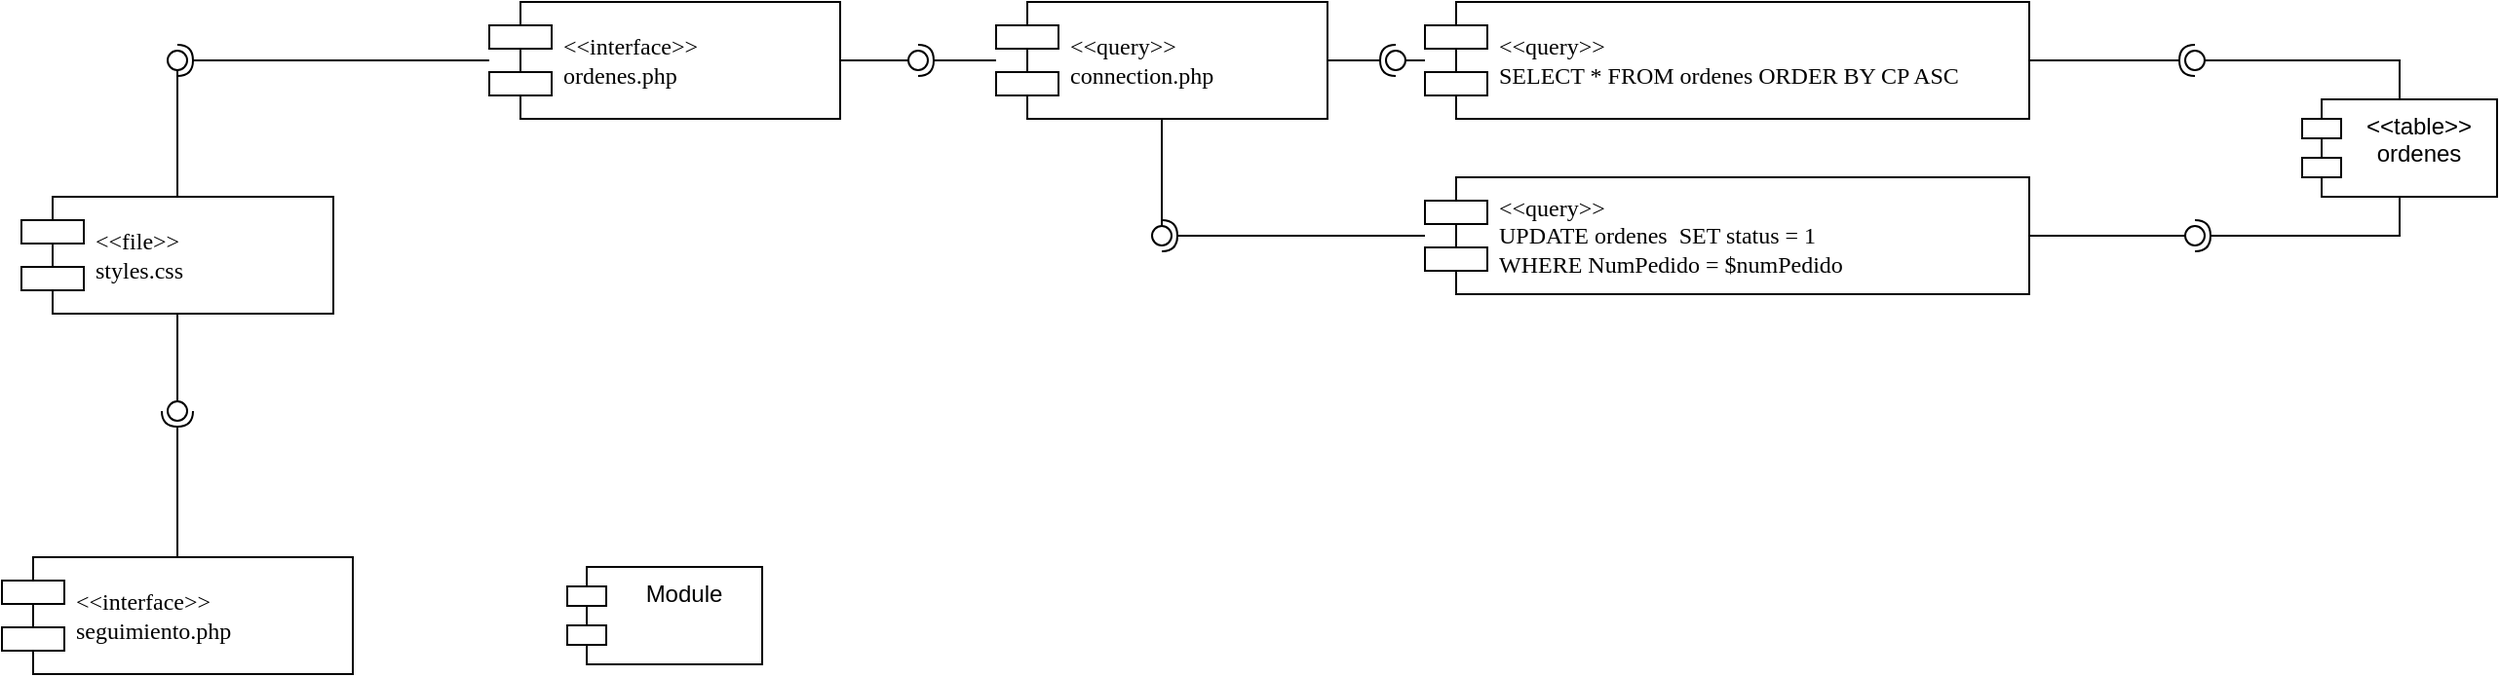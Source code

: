 <mxfile version="22.0.4" type="github">
  <diagram name="Page-1" id="5f0bae14-7c28-e335-631c-24af17079c00">
    <mxGraphModel dx="1166" dy="609" grid="1" gridSize="10" guides="1" tooltips="1" connect="1" arrows="1" fold="1" page="1" pageScale="1" pageWidth="1100" pageHeight="850" background="none" math="0" shadow="0">
      <root>
        <mxCell id="0" />
        <mxCell id="1" parent="0" />
        <mxCell id="39150e848f15840c-5" value="&amp;lt;&amp;lt;interface&amp;gt;&amp;gt;&lt;br&gt;seguimiento.php" style="shape=component;align=left;spacingLeft=36;rounded=0;shadow=0;comic=0;labelBackgroundColor=none;strokeWidth=1;fontFamily=Verdana;fontSize=12;html=1;" parent="1" vertex="1">
          <mxGeometry x="10" y="395" width="180" height="60" as="geometry" />
        </mxCell>
        <mxCell id="39150e848f15840c-7" value="&amp;lt;&amp;lt;query&amp;gt;&amp;gt;&lt;br&gt;SELECT * FROM ordenes ORDER BY CP ASC" style="shape=component;align=left;spacingLeft=36;rounded=0;shadow=0;comic=0;labelBackgroundColor=none;strokeWidth=1;fontFamily=Verdana;fontSize=12;html=1;" parent="1" vertex="1">
          <mxGeometry x="740" y="110" width="310" height="60" as="geometry" />
        </mxCell>
        <mxCell id="2PiT4APlnnZ2Xm39mhcf-1" value="&amp;lt;&amp;lt;file&amp;gt;&amp;gt;&lt;br&gt;styles.css" style="shape=component;align=left;spacingLeft=36;rounded=0;shadow=0;comic=0;labelBackgroundColor=none;strokeWidth=1;fontFamily=Verdana;fontSize=12;html=1;" parent="1" vertex="1">
          <mxGeometry x="20" y="210" width="160" height="60" as="geometry" />
        </mxCell>
        <mxCell id="2PiT4APlnnZ2Xm39mhcf-4" value="" style="rounded=0;orthogonalLoop=1;jettySize=auto;html=1;endArrow=halfCircle;endFill=0;endSize=6;strokeWidth=1;sketch=0;" parent="1" source="39150e848f15840c-5" edge="1">
          <mxGeometry relative="1" as="geometry">
            <mxPoint x="570" y="305" as="sourcePoint" />
            <mxPoint x="100" y="320" as="targetPoint" />
          </mxGeometry>
        </mxCell>
        <mxCell id="2PiT4APlnnZ2Xm39mhcf-5" value="" style="rounded=0;orthogonalLoop=1;jettySize=auto;html=1;endArrow=oval;endFill=0;sketch=0;sourcePerimeterSpacing=0;targetPerimeterSpacing=0;endSize=10;" parent="1" source="2PiT4APlnnZ2Xm39mhcf-1" edge="1">
          <mxGeometry relative="1" as="geometry">
            <mxPoint x="530" y="305" as="sourcePoint" />
            <mxPoint x="100" y="320" as="targetPoint" />
          </mxGeometry>
        </mxCell>
        <mxCell id="2PiT4APlnnZ2Xm39mhcf-6" value="" style="ellipse;whiteSpace=wrap;html=1;align=center;aspect=fixed;fillColor=none;strokeColor=none;resizable=0;perimeter=centerPerimeter;rotatable=0;allowArrows=0;points=[];outlineConnect=1;" parent="1" vertex="1">
          <mxGeometry x="545" y="300" width="10" height="10" as="geometry" />
        </mxCell>
        <mxCell id="2PiT4APlnnZ2Xm39mhcf-12" value="&amp;lt;&amp;lt;query&amp;gt;&amp;gt;&lt;br&gt;connection.php" style="shape=component;align=left;spacingLeft=36;rounded=0;shadow=0;comic=0;labelBackgroundColor=none;strokeWidth=1;fontFamily=Verdana;fontSize=12;html=1;" parent="1" vertex="1">
          <mxGeometry x="520" y="110" width="170" height="60" as="geometry" />
        </mxCell>
        <mxCell id="_4taWisS1Fcv63W9ZUAf-3" value="&amp;lt;&amp;lt;interface&amp;gt;&amp;gt;&lt;br&gt;ordenes.php" style="shape=component;align=left;spacingLeft=36;rounded=0;shadow=0;comic=0;labelBackgroundColor=none;strokeWidth=1;fontFamily=Verdana;fontSize=12;html=1;" vertex="1" parent="1">
          <mxGeometry x="260" y="110" width="180" height="60" as="geometry" />
        </mxCell>
        <mxCell id="_4taWisS1Fcv63W9ZUAf-5" value="" style="rounded=0;orthogonalLoop=1;jettySize=auto;html=1;endArrow=halfCircle;endFill=0;endSize=6;strokeWidth=1;sketch=0;" edge="1" target="_4taWisS1Fcv63W9ZUAf-7" parent="1" source="_4taWisS1Fcv63W9ZUAf-3">
          <mxGeometry relative="1" as="geometry">
            <mxPoint x="140" y="140" as="sourcePoint" />
          </mxGeometry>
        </mxCell>
        <mxCell id="_4taWisS1Fcv63W9ZUAf-6" value="" style="rounded=0;orthogonalLoop=1;jettySize=auto;html=1;endArrow=oval;endFill=0;sketch=0;sourcePerimeterSpacing=0;targetPerimeterSpacing=0;endSize=10;" edge="1" target="_4taWisS1Fcv63W9ZUAf-7" parent="1" source="2PiT4APlnnZ2Xm39mhcf-1">
          <mxGeometry relative="1" as="geometry">
            <mxPoint x="100" y="140" as="sourcePoint" />
          </mxGeometry>
        </mxCell>
        <mxCell id="_4taWisS1Fcv63W9ZUAf-7" value="" style="ellipse;whiteSpace=wrap;html=1;align=center;aspect=fixed;fillColor=none;strokeColor=none;resizable=0;perimeter=centerPerimeter;rotatable=0;allowArrows=0;points=[];outlineConnect=1;" vertex="1" parent="1">
          <mxGeometry x="95" y="135" width="10" height="10" as="geometry" />
        </mxCell>
        <mxCell id="_4taWisS1Fcv63W9ZUAf-16" value="&amp;lt;&amp;lt;query&amp;gt;&amp;gt;&lt;br&gt;UPDATE ordenes&amp;nbsp; SET status = 1&lt;br&gt;WHERE NumPedido = $numPedido" style="shape=component;align=left;spacingLeft=36;rounded=0;shadow=0;comic=0;labelBackgroundColor=none;strokeWidth=1;fontFamily=Verdana;fontSize=12;html=1;" vertex="1" parent="1">
          <mxGeometry x="740" y="200" width="310" height="60" as="geometry" />
        </mxCell>
        <mxCell id="_4taWisS1Fcv63W9ZUAf-19" value="" style="ellipse;whiteSpace=wrap;html=1;align=center;aspect=fixed;fillColor=none;strokeColor=none;resizable=0;perimeter=centerPerimeter;rotatable=0;allowArrows=0;points=[];outlineConnect=1;" vertex="1" parent="1">
          <mxGeometry x="590" y="260" width="10" height="10" as="geometry" />
        </mxCell>
        <mxCell id="_4taWisS1Fcv63W9ZUAf-35" value="" style="ellipse;whiteSpace=wrap;html=1;align=center;aspect=fixed;fillColor=none;strokeColor=none;resizable=0;perimeter=centerPerimeter;rotatable=0;allowArrows=0;points=[];outlineConnect=1;" vertex="1" parent="1">
          <mxGeometry x="710" y="135" width="10" height="10" as="geometry" />
        </mxCell>
        <mxCell id="_4taWisS1Fcv63W9ZUAf-38" value="" style="ellipse;whiteSpace=wrap;html=1;align=center;aspect=fixed;fillColor=none;strokeColor=none;resizable=0;perimeter=centerPerimeter;rotatable=0;allowArrows=0;points=[];outlineConnect=1;" vertex="1" parent="1">
          <mxGeometry x="600" y="225" width="10" height="10" as="geometry" />
        </mxCell>
        <mxCell id="_4taWisS1Fcv63W9ZUAf-39" value="" style="rounded=0;orthogonalLoop=1;jettySize=auto;html=1;endArrow=halfCircle;endFill=0;endSize=6;strokeWidth=1;sketch=0;" edge="1" target="_4taWisS1Fcv63W9ZUAf-41" parent="1" source="2PiT4APlnnZ2Xm39mhcf-12">
          <mxGeometry relative="1" as="geometry">
            <mxPoint x="500" y="140" as="sourcePoint" />
          </mxGeometry>
        </mxCell>
        <mxCell id="_4taWisS1Fcv63W9ZUAf-40" value="" style="rounded=0;orthogonalLoop=1;jettySize=auto;html=1;endArrow=oval;endFill=0;sketch=0;sourcePerimeterSpacing=0;targetPerimeterSpacing=0;endSize=10;" edge="1" target="_4taWisS1Fcv63W9ZUAf-41" parent="1" source="_4taWisS1Fcv63W9ZUAf-3">
          <mxGeometry relative="1" as="geometry">
            <mxPoint x="460" y="140" as="sourcePoint" />
          </mxGeometry>
        </mxCell>
        <mxCell id="_4taWisS1Fcv63W9ZUAf-41" value="" style="ellipse;whiteSpace=wrap;html=1;align=center;aspect=fixed;fillColor=none;strokeColor=none;resizable=0;perimeter=centerPerimeter;rotatable=0;allowArrows=0;points=[];outlineConnect=1;" vertex="1" parent="1">
          <mxGeometry x="475" y="135" width="10" height="10" as="geometry" />
        </mxCell>
        <mxCell id="_4taWisS1Fcv63W9ZUAf-42" value="" style="rounded=0;orthogonalLoop=1;jettySize=auto;html=1;endArrow=halfCircle;endFill=0;endSize=6;strokeWidth=1;sketch=0;" edge="1" target="_4taWisS1Fcv63W9ZUAf-44" parent="1" source="2PiT4APlnnZ2Xm39mhcf-12">
          <mxGeometry relative="1" as="geometry">
            <mxPoint x="730" y="45" as="sourcePoint" />
          </mxGeometry>
        </mxCell>
        <mxCell id="_4taWisS1Fcv63W9ZUAf-43" value="" style="rounded=0;orthogonalLoop=1;jettySize=auto;html=1;endArrow=oval;endFill=0;sketch=0;sourcePerimeterSpacing=0;targetPerimeterSpacing=0;endSize=10;" edge="1" target="_4taWisS1Fcv63W9ZUAf-44" parent="1" source="39150e848f15840c-7">
          <mxGeometry relative="1" as="geometry">
            <mxPoint x="690" y="45" as="sourcePoint" />
          </mxGeometry>
        </mxCell>
        <mxCell id="_4taWisS1Fcv63W9ZUAf-44" value="" style="ellipse;whiteSpace=wrap;html=1;align=center;aspect=fixed;fillColor=none;strokeColor=none;resizable=0;perimeter=centerPerimeter;rotatable=0;allowArrows=0;points=[];outlineConnect=1;" vertex="1" parent="1">
          <mxGeometry x="720" y="135" width="10" height="10" as="geometry" />
        </mxCell>
        <mxCell id="_4taWisS1Fcv63W9ZUAf-45" value="" style="rounded=0;orthogonalLoop=1;jettySize=auto;html=1;endArrow=halfCircle;endFill=0;endSize=6;strokeWidth=1;sketch=0;" edge="1" target="_4taWisS1Fcv63W9ZUAf-47" parent="1" source="_4taWisS1Fcv63W9ZUAf-16">
          <mxGeometry relative="1" as="geometry">
            <mxPoint x="680" y="230" as="sourcePoint" />
          </mxGeometry>
        </mxCell>
        <mxCell id="_4taWisS1Fcv63W9ZUAf-46" value="" style="rounded=0;orthogonalLoop=1;jettySize=auto;html=1;endArrow=oval;endFill=0;sketch=0;sourcePerimeterSpacing=0;targetPerimeterSpacing=0;endSize=10;" edge="1" target="_4taWisS1Fcv63W9ZUAf-47" parent="1" source="2PiT4APlnnZ2Xm39mhcf-12">
          <mxGeometry relative="1" as="geometry">
            <mxPoint x="640" y="230" as="sourcePoint" />
          </mxGeometry>
        </mxCell>
        <mxCell id="_4taWisS1Fcv63W9ZUAf-47" value="" style="ellipse;whiteSpace=wrap;html=1;align=center;aspect=fixed;fillColor=none;strokeColor=none;resizable=0;perimeter=centerPerimeter;rotatable=0;allowArrows=0;points=[];outlineConnect=1;" vertex="1" parent="1">
          <mxGeometry x="600" y="225" width="10" height="10" as="geometry" />
        </mxCell>
        <mxCell id="_4taWisS1Fcv63W9ZUAf-48" value="&amp;lt;&amp;lt;table&amp;gt;&amp;gt;&lt;br&gt;ordenes&lt;br&gt;" style="shape=module;align=left;spacingLeft=20;align=center;verticalAlign=top;whiteSpace=wrap;html=1;" vertex="1" parent="1">
          <mxGeometry x="1190" y="160" width="100" height="50" as="geometry" />
        </mxCell>
        <mxCell id="_4taWisS1Fcv63W9ZUAf-49" value="" style="rounded=0;orthogonalLoop=1;jettySize=auto;html=1;endArrow=halfCircle;endFill=0;endSize=6;strokeWidth=1;sketch=0;" edge="1" target="_4taWisS1Fcv63W9ZUAf-51" parent="1" source="_4taWisS1Fcv63W9ZUAf-48">
          <mxGeometry relative="1" as="geometry">
            <mxPoint x="1150" y="240" as="sourcePoint" />
            <Array as="points">
              <mxPoint x="1240" y="230" />
            </Array>
          </mxGeometry>
        </mxCell>
        <mxCell id="_4taWisS1Fcv63W9ZUAf-50" value="" style="rounded=0;orthogonalLoop=1;jettySize=auto;html=1;endArrow=oval;endFill=0;sketch=0;sourcePerimeterSpacing=0;targetPerimeterSpacing=0;endSize=10;" edge="1" target="_4taWisS1Fcv63W9ZUAf-51" parent="1" source="_4taWisS1Fcv63W9ZUAf-16">
          <mxGeometry relative="1" as="geometry">
            <mxPoint x="1110" y="240" as="sourcePoint" />
          </mxGeometry>
        </mxCell>
        <mxCell id="_4taWisS1Fcv63W9ZUAf-51" value="" style="ellipse;whiteSpace=wrap;html=1;align=center;aspect=fixed;fillColor=none;strokeColor=none;resizable=0;perimeter=centerPerimeter;rotatable=0;allowArrows=0;points=[];outlineConnect=1;" vertex="1" parent="1">
          <mxGeometry x="1130" y="225" width="10" height="10" as="geometry" />
        </mxCell>
        <mxCell id="_4taWisS1Fcv63W9ZUAf-52" value="" style="rounded=0;orthogonalLoop=1;jettySize=auto;html=1;endArrow=halfCircle;endFill=0;endSize=6;strokeWidth=1;sketch=0;" edge="1" target="_4taWisS1Fcv63W9ZUAf-54" parent="1" source="39150e848f15840c-7">
          <mxGeometry relative="1" as="geometry">
            <mxPoint x="1160" y="130" as="sourcePoint" />
          </mxGeometry>
        </mxCell>
        <mxCell id="_4taWisS1Fcv63W9ZUAf-53" value="" style="rounded=0;orthogonalLoop=1;jettySize=auto;html=1;endArrow=oval;endFill=0;sketch=0;sourcePerimeterSpacing=0;targetPerimeterSpacing=0;endSize=10;" edge="1" target="_4taWisS1Fcv63W9ZUAf-54" parent="1" source="_4taWisS1Fcv63W9ZUAf-48">
          <mxGeometry relative="1" as="geometry">
            <mxPoint x="1120" y="130" as="sourcePoint" />
            <Array as="points">
              <mxPoint x="1240" y="140" />
            </Array>
          </mxGeometry>
        </mxCell>
        <mxCell id="_4taWisS1Fcv63W9ZUAf-54" value="" style="ellipse;whiteSpace=wrap;html=1;align=center;aspect=fixed;fillColor=none;strokeColor=none;resizable=0;perimeter=centerPerimeter;rotatable=0;allowArrows=0;points=[];outlineConnect=1;" vertex="1" parent="1">
          <mxGeometry x="1130" y="135" width="10" height="10" as="geometry" />
        </mxCell>
        <mxCell id="_4taWisS1Fcv63W9ZUAf-55" value="Module" style="shape=module;align=left;spacingLeft=20;align=center;verticalAlign=top;whiteSpace=wrap;html=1;" vertex="1" parent="1">
          <mxGeometry x="300" y="400" width="100" height="50" as="geometry" />
        </mxCell>
      </root>
    </mxGraphModel>
  </diagram>
</mxfile>
